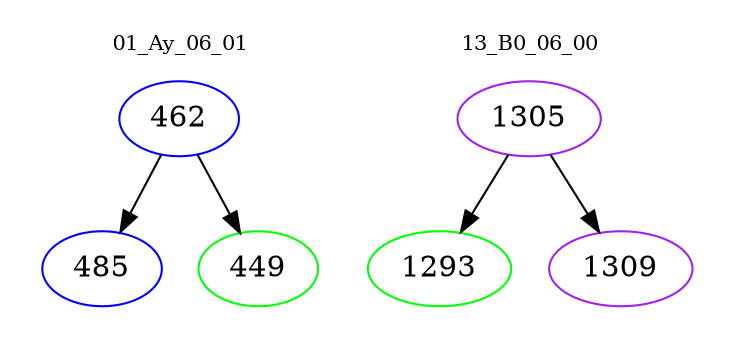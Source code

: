 digraph{
subgraph cluster_0 {
color = white
label = "01_Ay_06_01";
fontsize=10;
T0_462 [label="462", color="blue"]
T0_462 -> T0_485 [color="black"]
T0_485 [label="485", color="blue"]
T0_462 -> T0_449 [color="black"]
T0_449 [label="449", color="green"]
}
subgraph cluster_1 {
color = white
label = "13_B0_06_00";
fontsize=10;
T1_1305 [label="1305", color="purple"]
T1_1305 -> T1_1293 [color="black"]
T1_1293 [label="1293", color="green"]
T1_1305 -> T1_1309 [color="black"]
T1_1309 [label="1309", color="purple"]
}
}
